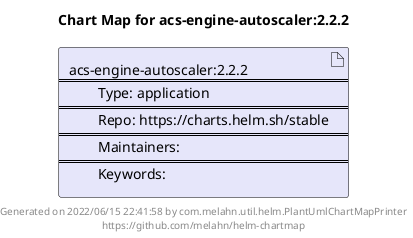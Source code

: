 @startuml
skinparam linetype ortho
skinparam backgroundColor white
skinparam usecaseBorderColor black
skinparam usecaseArrowColor LightSlateGray
skinparam artifactBorderColor black
skinparam artifactArrowColor LightSlateGray

title Chart Map for acs-engine-autoscaler:2.2.2

'There is one referenced Helm Chart
artifact "acs-engine-autoscaler:2.2.2\n====\n\tType: application\n====\n\tRepo: https://charts.helm.sh/stable\n====\n\tMaintainers: \n====\n\tKeywords: " as acs_engine_autoscaler_2_2_2 #Lavender

'There are 0 referenced Docker Images

'Chart Dependencies

center footer Generated on 2022/06/15 22:41:58 by com.melahn.util.helm.PlantUmlChartMapPrinter\nhttps://github.com/melahn/helm-chartmap
@enduml
